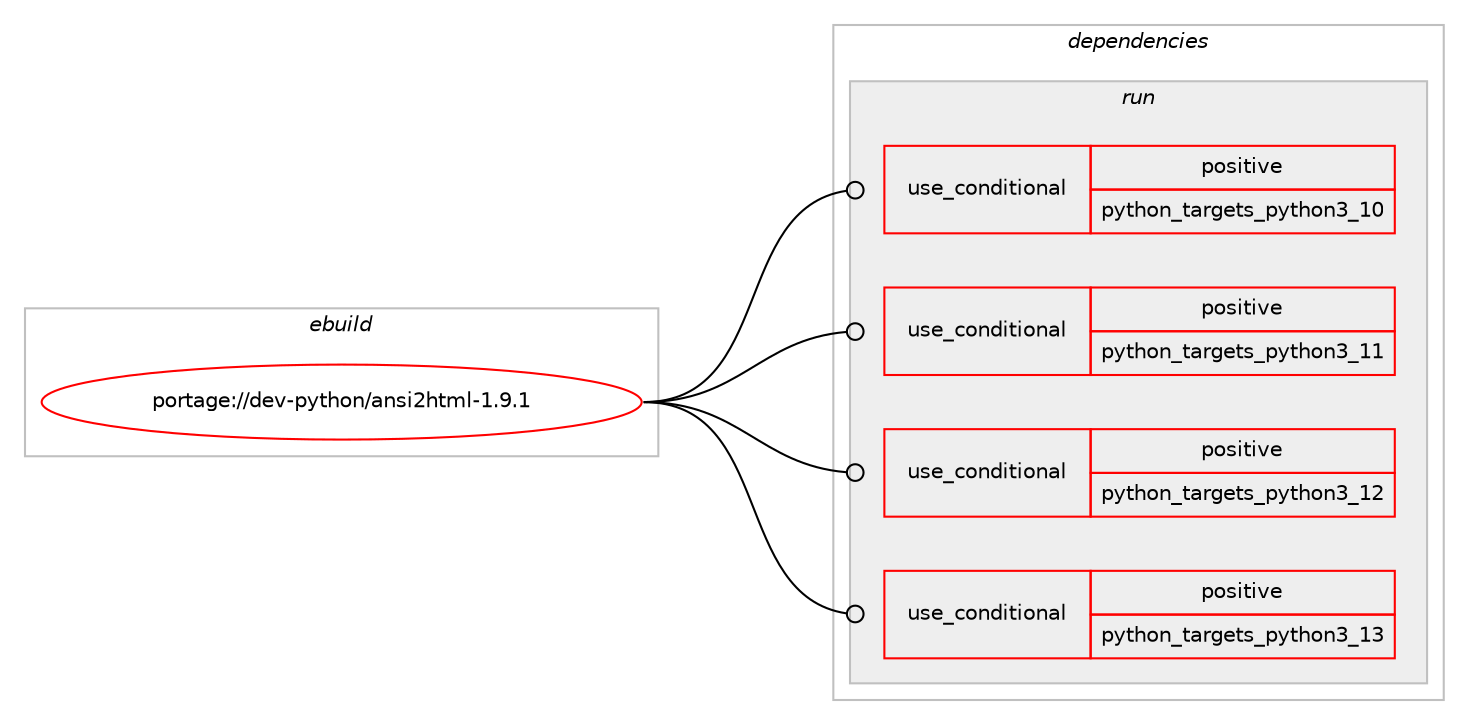 digraph prolog {

# *************
# Graph options
# *************

newrank=true;
concentrate=true;
compound=true;
graph [rankdir=LR,fontname=Helvetica,fontsize=10,ranksep=1.5];#, ranksep=2.5, nodesep=0.2];
edge  [arrowhead=vee];
node  [fontname=Helvetica,fontsize=10];

# **********
# The ebuild
# **********

subgraph cluster_leftcol {
color=gray;
rank=same;
label=<<i>ebuild</i>>;
id [label="portage://dev-python/ansi2html-1.9.1", color=red, width=4, href="../dev-python/ansi2html-1.9.1.svg"];
}

# ****************
# The dependencies
# ****************

subgraph cluster_midcol {
color=gray;
label=<<i>dependencies</i>>;
subgraph cluster_compile {
fillcolor="#eeeeee";
style=filled;
label=<<i>compile</i>>;
}
subgraph cluster_compileandrun {
fillcolor="#eeeeee";
style=filled;
label=<<i>compile and run</i>>;
}
subgraph cluster_run {
fillcolor="#eeeeee";
style=filled;
label=<<i>run</i>>;
subgraph cond30003 {
dependency71196 [label=<<TABLE BORDER="0" CELLBORDER="1" CELLSPACING="0" CELLPADDING="4"><TR><TD ROWSPAN="3" CELLPADDING="10">use_conditional</TD></TR><TR><TD>positive</TD></TR><TR><TD>python_targets_python3_10</TD></TR></TABLE>>, shape=none, color=red];
# *** BEGIN UNKNOWN DEPENDENCY TYPE (TODO) ***
# dependency71196 -> package_dependency(portage://dev-python/ansi2html-1.9.1,run,no,dev-lang,python,none,[,,],[slot(3.10)],[])
# *** END UNKNOWN DEPENDENCY TYPE (TODO) ***

}
id:e -> dependency71196:w [weight=20,style="solid",arrowhead="odot"];
subgraph cond30004 {
dependency71197 [label=<<TABLE BORDER="0" CELLBORDER="1" CELLSPACING="0" CELLPADDING="4"><TR><TD ROWSPAN="3" CELLPADDING="10">use_conditional</TD></TR><TR><TD>positive</TD></TR><TR><TD>python_targets_python3_11</TD></TR></TABLE>>, shape=none, color=red];
# *** BEGIN UNKNOWN DEPENDENCY TYPE (TODO) ***
# dependency71197 -> package_dependency(portage://dev-python/ansi2html-1.9.1,run,no,dev-lang,python,none,[,,],[slot(3.11)],[])
# *** END UNKNOWN DEPENDENCY TYPE (TODO) ***

}
id:e -> dependency71197:w [weight=20,style="solid",arrowhead="odot"];
subgraph cond30005 {
dependency71198 [label=<<TABLE BORDER="0" CELLBORDER="1" CELLSPACING="0" CELLPADDING="4"><TR><TD ROWSPAN="3" CELLPADDING="10">use_conditional</TD></TR><TR><TD>positive</TD></TR><TR><TD>python_targets_python3_12</TD></TR></TABLE>>, shape=none, color=red];
# *** BEGIN UNKNOWN DEPENDENCY TYPE (TODO) ***
# dependency71198 -> package_dependency(portage://dev-python/ansi2html-1.9.1,run,no,dev-lang,python,none,[,,],[slot(3.12)],[])
# *** END UNKNOWN DEPENDENCY TYPE (TODO) ***

}
id:e -> dependency71198:w [weight=20,style="solid",arrowhead="odot"];
subgraph cond30006 {
dependency71199 [label=<<TABLE BORDER="0" CELLBORDER="1" CELLSPACING="0" CELLPADDING="4"><TR><TD ROWSPAN="3" CELLPADDING="10">use_conditional</TD></TR><TR><TD>positive</TD></TR><TR><TD>python_targets_python3_13</TD></TR></TABLE>>, shape=none, color=red];
# *** BEGIN UNKNOWN DEPENDENCY TYPE (TODO) ***
# dependency71199 -> package_dependency(portage://dev-python/ansi2html-1.9.1,run,no,dev-lang,python,none,[,,],[slot(3.13)],[])
# *** END UNKNOWN DEPENDENCY TYPE (TODO) ***

}
id:e -> dependency71199:w [weight=20,style="solid",arrowhead="odot"];
}
}

# **************
# The candidates
# **************

subgraph cluster_choices {
rank=same;
color=gray;
label=<<i>candidates</i>>;

}

}
